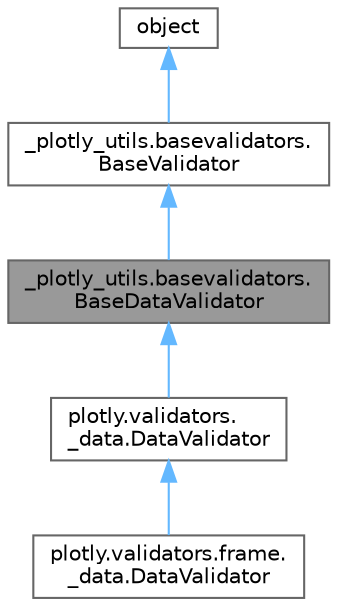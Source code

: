 digraph "_plotly_utils.basevalidators.BaseDataValidator"
{
 // LATEX_PDF_SIZE
  bgcolor="transparent";
  edge [fontname=Helvetica,fontsize=10,labelfontname=Helvetica,labelfontsize=10];
  node [fontname=Helvetica,fontsize=10,shape=box,height=0.2,width=0.4];
  Node1 [id="Node000001",label="_plotly_utils.basevalidators.\lBaseDataValidator",height=0.2,width=0.4,color="gray40", fillcolor="grey60", style="filled", fontcolor="black",tooltip=" "];
  Node2 -> Node1 [id="edge1_Node000001_Node000002",dir="back",color="steelblue1",style="solid",tooltip=" "];
  Node2 [id="Node000002",label="_plotly_utils.basevalidators.\lBaseValidator",height=0.2,width=0.4,color="gray40", fillcolor="white", style="filled",URL="$class__plotly__utils_1_1basevalidators_1_1BaseValidator.html",tooltip=" "];
  Node3 -> Node2 [id="edge2_Node000002_Node000003",dir="back",color="steelblue1",style="solid",tooltip=" "];
  Node3 [id="Node000003",label="object",height=0.2,width=0.4,color="gray40", fillcolor="white", style="filled",tooltip=" "];
  Node1 -> Node4 [id="edge3_Node000001_Node000004",dir="back",color="steelblue1",style="solid",tooltip=" "];
  Node4 [id="Node000004",label="plotly.validators.\l_data.DataValidator",height=0.2,width=0.4,color="gray40", fillcolor="white", style="filled",URL="$classplotly_1_1validators_1_1__data_1_1DataValidator.html",tooltip=" "];
  Node4 -> Node5 [id="edge4_Node000004_Node000005",dir="back",color="steelblue1",style="solid",tooltip=" "];
  Node5 [id="Node000005",label="plotly.validators.frame.\l_data.DataValidator",height=0.2,width=0.4,color="gray40", fillcolor="white", style="filled",URL="$classplotly_1_1validators_1_1frame_1_1__data_1_1DataValidator.html",tooltip=" "];
}

